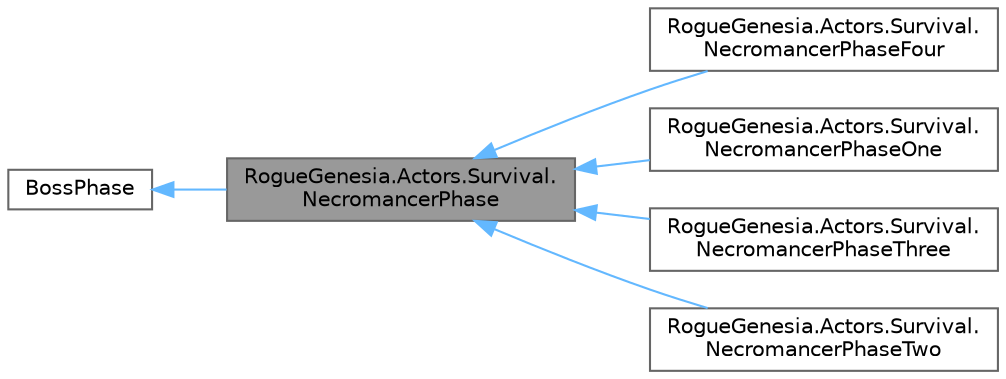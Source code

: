 digraph "RogueGenesia.Actors.Survival.NecromancerPhase"
{
 // LATEX_PDF_SIZE
  bgcolor="transparent";
  edge [fontname=Helvetica,fontsize=10,labelfontname=Helvetica,labelfontsize=10];
  node [fontname=Helvetica,fontsize=10,shape=box,height=0.2,width=0.4];
  rankdir="LR";
  Node1 [label="RogueGenesia.Actors.Survival.\lNecromancerPhase",height=0.2,width=0.4,color="gray40", fillcolor="grey60", style="filled", fontcolor="black",tooltip=" "];
  Node2 -> Node1 [dir="back",color="steelblue1",style="solid"];
  Node2 [label="BossPhase",height=0.2,width=0.4,color="gray40", fillcolor="white", style="filled",URL="$class_rogue_genesia_1_1_data_1_1_boss_phase.html",tooltip=" "];
  Node1 -> Node3 [dir="back",color="steelblue1",style="solid"];
  Node3 [label="RogueGenesia.Actors.Survival.\lNecromancerPhaseFour",height=0.2,width=0.4,color="gray40", fillcolor="white", style="filled",URL="$class_rogue_genesia_1_1_actors_1_1_survival_1_1_necromancer_phase_four.html",tooltip=" "];
  Node1 -> Node4 [dir="back",color="steelblue1",style="solid"];
  Node4 [label="RogueGenesia.Actors.Survival.\lNecromancerPhaseOne",height=0.2,width=0.4,color="gray40", fillcolor="white", style="filled",URL="$class_rogue_genesia_1_1_actors_1_1_survival_1_1_necromancer_phase_one.html",tooltip=" "];
  Node1 -> Node5 [dir="back",color="steelblue1",style="solid"];
  Node5 [label="RogueGenesia.Actors.Survival.\lNecromancerPhaseThree",height=0.2,width=0.4,color="gray40", fillcolor="white", style="filled",URL="$class_rogue_genesia_1_1_actors_1_1_survival_1_1_necromancer_phase_three.html",tooltip=" "];
  Node1 -> Node6 [dir="back",color="steelblue1",style="solid"];
  Node6 [label="RogueGenesia.Actors.Survival.\lNecromancerPhaseTwo",height=0.2,width=0.4,color="gray40", fillcolor="white", style="filled",URL="$class_rogue_genesia_1_1_actors_1_1_survival_1_1_necromancer_phase_two.html",tooltip=" "];
}
